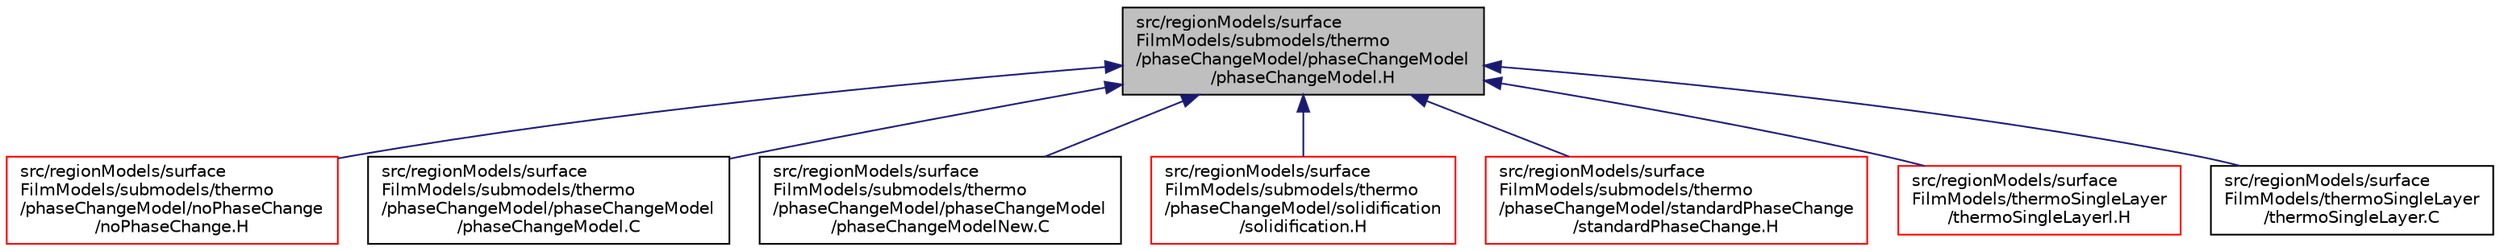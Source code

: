 digraph "src/regionModels/surfaceFilmModels/submodels/thermo/phaseChangeModel/phaseChangeModel/phaseChangeModel.H"
{
  bgcolor="transparent";
  edge [fontname="Helvetica",fontsize="10",labelfontname="Helvetica",labelfontsize="10"];
  node [fontname="Helvetica",fontsize="10",shape=record];
  Node1 [label="src/regionModels/surface\lFilmModels/submodels/thermo\l/phaseChangeModel/phaseChangeModel\l/phaseChangeModel.H",height=0.2,width=0.4,color="black", fillcolor="grey75", style="filled", fontcolor="black"];
  Node1 -> Node2 [dir="back",color="midnightblue",fontsize="10",style="solid",fontname="Helvetica"];
  Node2 [label="src/regionModels/surface\lFilmModels/submodels/thermo\l/phaseChangeModel/noPhaseChange\l/noPhaseChange.H",height=0.2,width=0.4,color="red",URL="$a09687.html"];
  Node1 -> Node3 [dir="back",color="midnightblue",fontsize="10",style="solid",fontname="Helvetica"];
  Node3 [label="src/regionModels/surface\lFilmModels/submodels/thermo\l/phaseChangeModel/phaseChangeModel\l/phaseChangeModel.C",height=0.2,width=0.4,color="black",URL="$a09688.html"];
  Node1 -> Node4 [dir="back",color="midnightblue",fontsize="10",style="solid",fontname="Helvetica"];
  Node4 [label="src/regionModels/surface\lFilmModels/submodels/thermo\l/phaseChangeModel/phaseChangeModel\l/phaseChangeModelNew.C",height=0.2,width=0.4,color="black",URL="$a09690.html"];
  Node1 -> Node5 [dir="back",color="midnightblue",fontsize="10",style="solid",fontname="Helvetica"];
  Node5 [label="src/regionModels/surface\lFilmModels/submodels/thermo\l/phaseChangeModel/solidification\l/solidification.H",height=0.2,width=0.4,color="red",URL="$a09692.html"];
  Node1 -> Node6 [dir="back",color="midnightblue",fontsize="10",style="solid",fontname="Helvetica"];
  Node6 [label="src/regionModels/surface\lFilmModels/submodels/thermo\l/phaseChangeModel/standardPhaseChange\l/standardPhaseChange.H",height=0.2,width=0.4,color="red",URL="$a09694.html"];
  Node1 -> Node7 [dir="back",color="midnightblue",fontsize="10",style="solid",fontname="Helvetica"];
  Node7 [label="src/regionModels/surface\lFilmModels/thermoSingleLayer\l/thermoSingleLayerI.H",height=0.2,width=0.4,color="red",URL="$a09701.html"];
  Node1 -> Node8 [dir="back",color="midnightblue",fontsize="10",style="solid",fontname="Helvetica"];
  Node8 [label="src/regionModels/surface\lFilmModels/thermoSingleLayer\l/thermoSingleLayer.C",height=0.2,width=0.4,color="black",URL="$a09699.html"];
}
